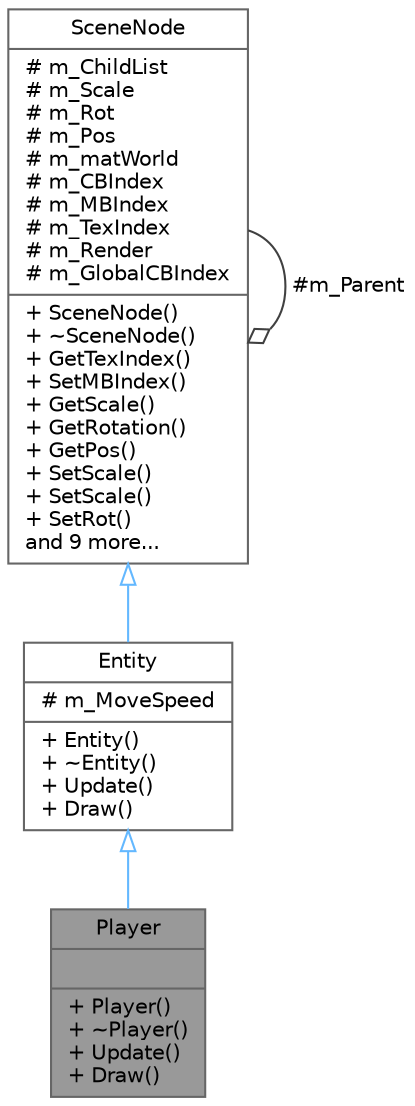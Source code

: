 digraph "Player"
{
 // LATEX_PDF_SIZE
  bgcolor="transparent";
  edge [fontname=Helvetica,fontsize=10,labelfontname=Helvetica,labelfontsize=10];
  node [fontname=Helvetica,fontsize=10,shape=box,height=0.2,width=0.4];
  Node1 [shape=record,label="{Player\n||+ Player()\l+ ~Player()\l+ Update()\l+ Draw()\l}",height=0.2,width=0.4,color="gray40", fillcolor="grey60", style="filled", fontcolor="black",tooltip="Player class, derived from entity."];
  Node2 -> Node1 [dir="back",color="steelblue1",style="solid",arrowtail="onormal"];
  Node2 [shape=record,label="{Entity\n|# m_MoveSpeed\l|+ Entity()\l+ ~Entity()\l+ Update()\l+ Draw()\l}",height=0.2,width=0.4,color="gray40", fillcolor="white", style="filled",URL="$class_entity.html",tooltip="Main class for most objects in game world."];
  Node3 -> Node2 [dir="back",color="steelblue1",style="solid",arrowtail="onormal"];
  Node3 [shape=record,label="{SceneNode\n|# m_ChildList\l# m_Scale\l# m_Rot\l# m_Pos\l# m_matWorld\l# m_CBIndex\l# m_MBIndex\l# m_TexIndex\l# m_Render\l# m_GlobalCBIndex\l|+ SceneNode()\l+ ~SceneNode()\l+ GetTexIndex()\l+ SetMBIndex()\l+ GetScale()\l+ GetRotation()\l+ GetPos()\l+ SetScale()\l+ SetScale()\l+ SetRot()\land 9 more...\l}",height=0.2,width=0.4,color="gray40", fillcolor="white", style="filled",URL="$class_scene_node.html",tooltip=" "];
  Node3 -> Node3 [color="grey25",style="solid",label=" #m_Parent" ,arrowhead="odiamond"];
}
